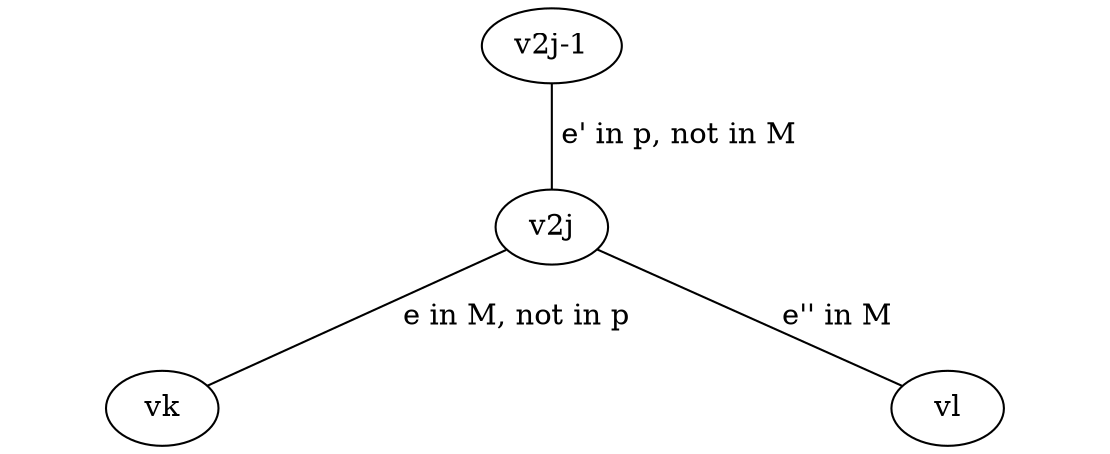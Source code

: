 graph G {
	ratio="0.4";
	fontsize="45";
	"v2j-1";
	v2j;
	vk;
	vl;
	"v2j-1" -- v2j [label=" e' in p, not in M"];
	v2j -- vk [label=" e in M, not in p"];
	v2j -- vl [label=" e'' in M"];
}
